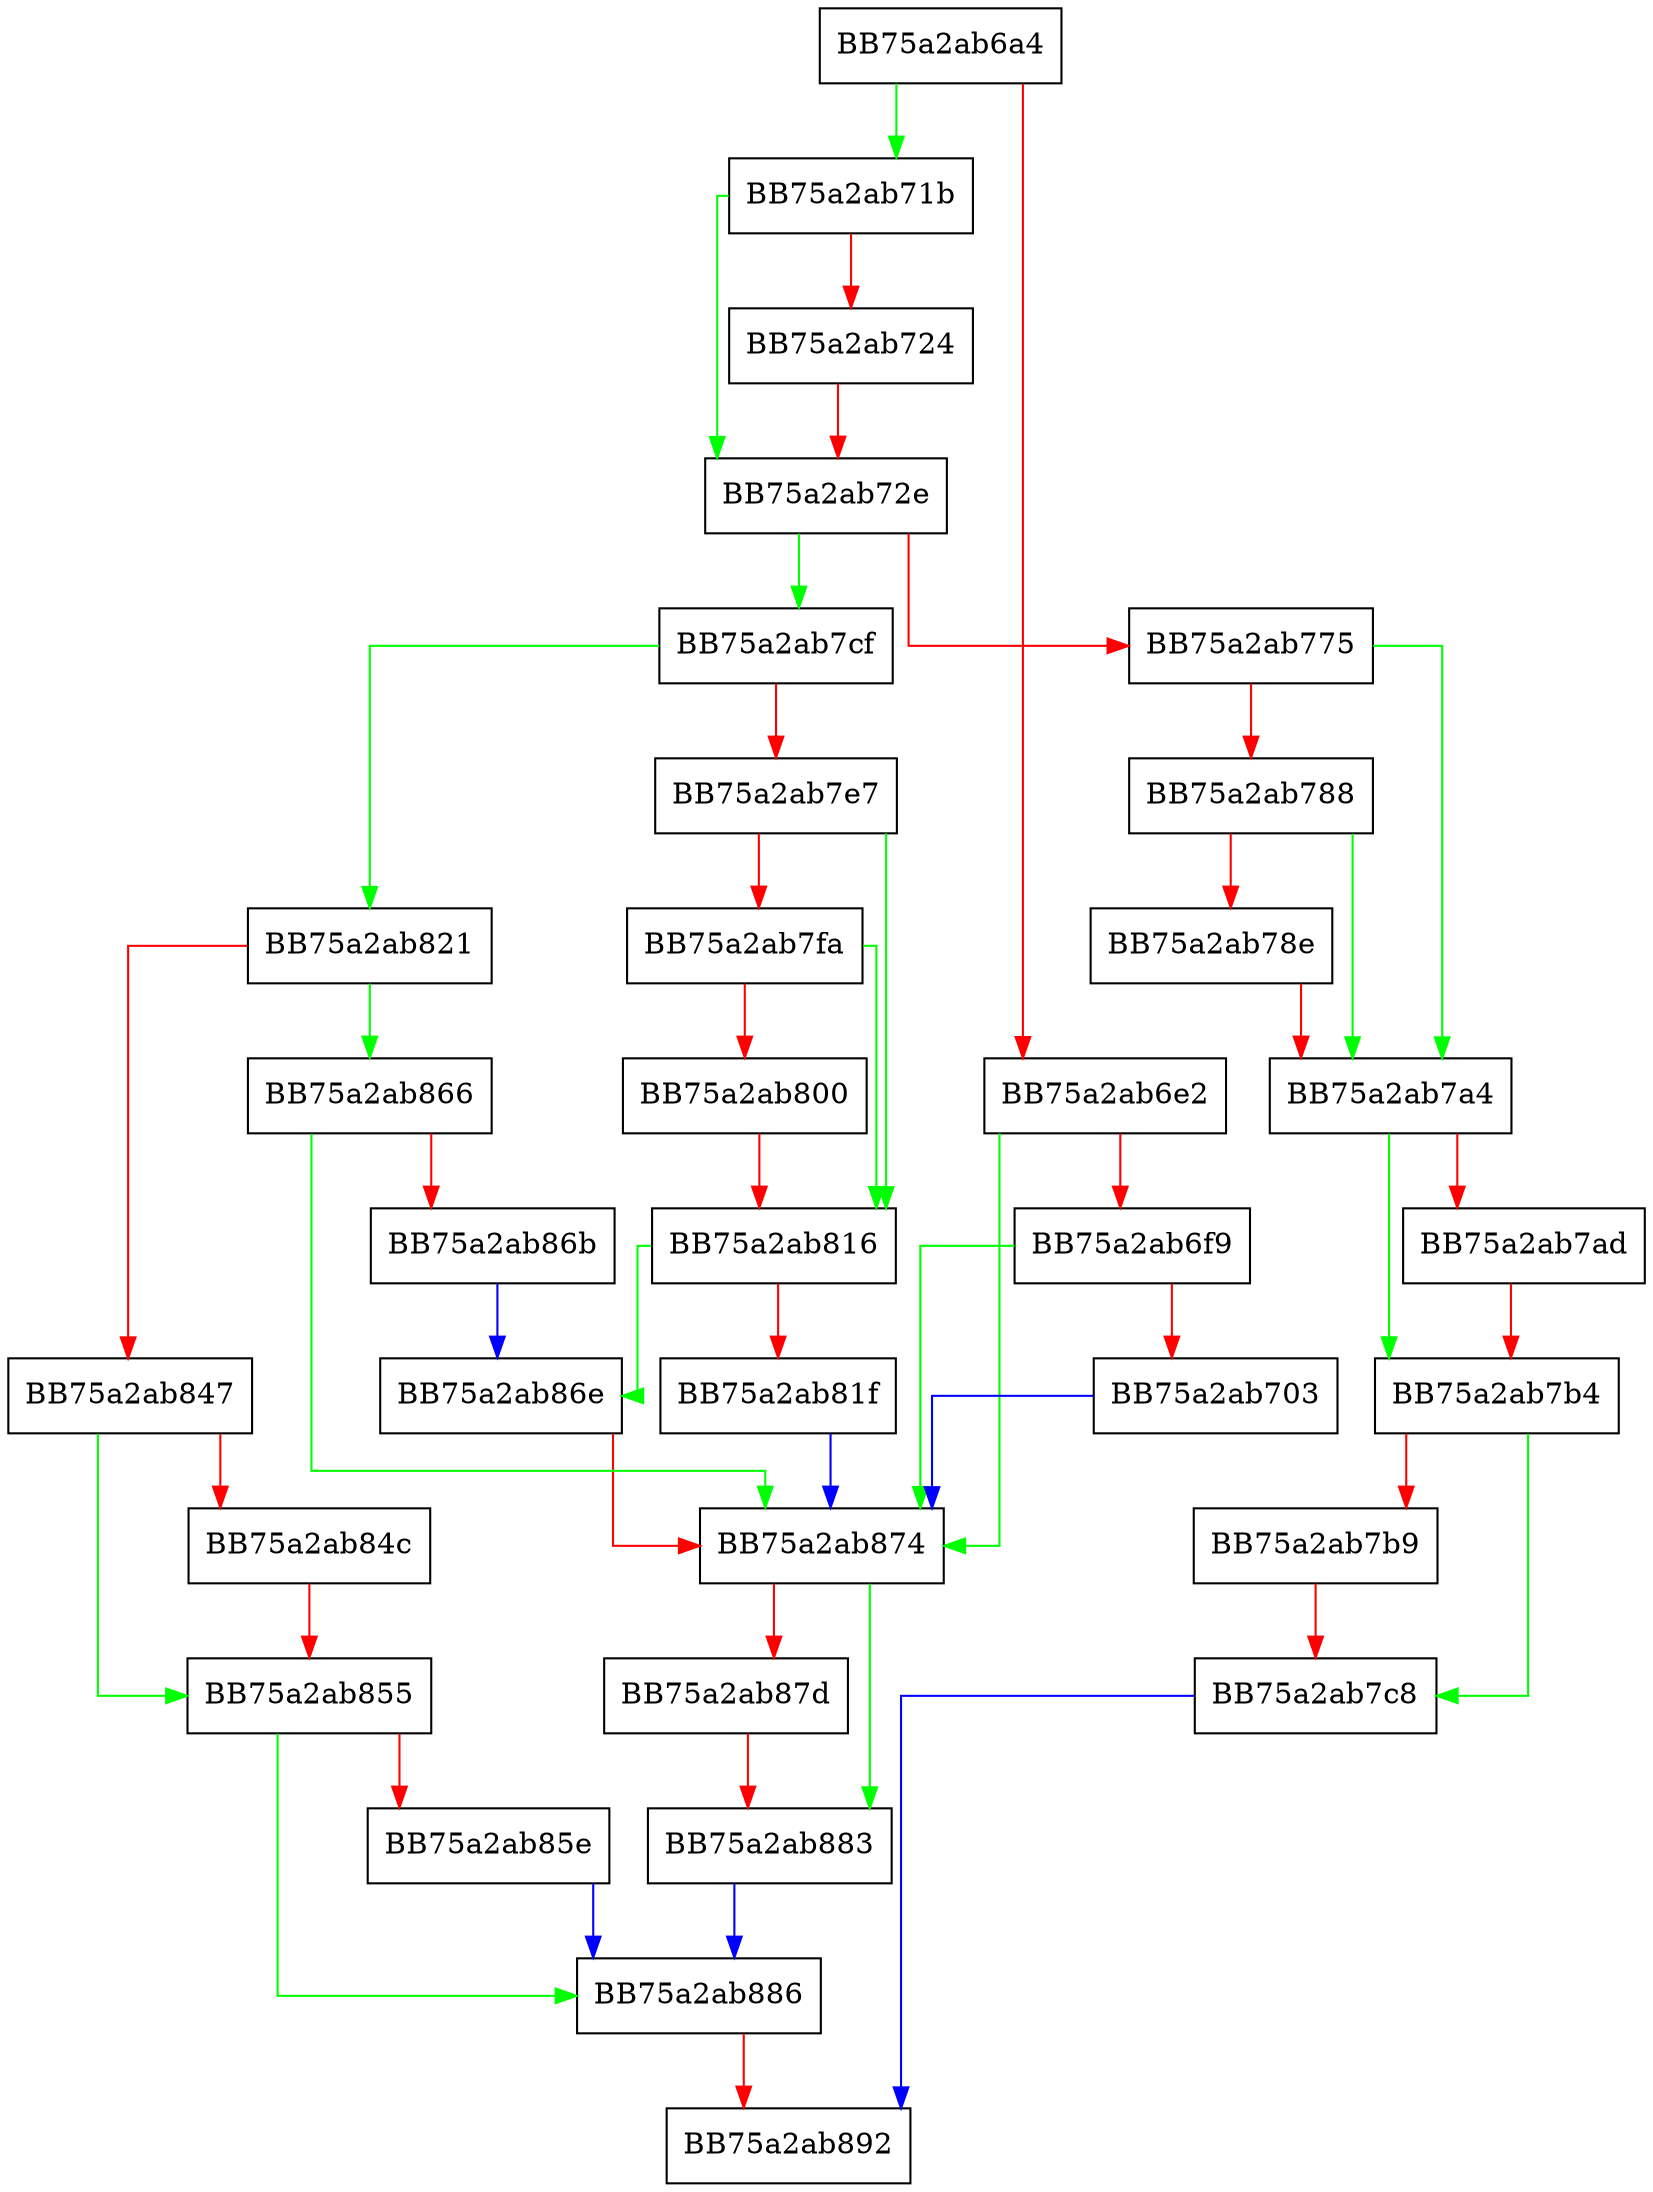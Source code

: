 digraph add_owner_sid {
  node [shape="box"];
  graph [splines=ortho];
  BB75a2ab6a4 -> BB75a2ab71b [color="green"];
  BB75a2ab6a4 -> BB75a2ab6e2 [color="red"];
  BB75a2ab6e2 -> BB75a2ab874 [color="green"];
  BB75a2ab6e2 -> BB75a2ab6f9 [color="red"];
  BB75a2ab6f9 -> BB75a2ab874 [color="green"];
  BB75a2ab6f9 -> BB75a2ab703 [color="red"];
  BB75a2ab703 -> BB75a2ab874 [color="blue"];
  BB75a2ab71b -> BB75a2ab72e [color="green"];
  BB75a2ab71b -> BB75a2ab724 [color="red"];
  BB75a2ab724 -> BB75a2ab72e [color="red"];
  BB75a2ab72e -> BB75a2ab7cf [color="green"];
  BB75a2ab72e -> BB75a2ab775 [color="red"];
  BB75a2ab775 -> BB75a2ab7a4 [color="green"];
  BB75a2ab775 -> BB75a2ab788 [color="red"];
  BB75a2ab788 -> BB75a2ab7a4 [color="green"];
  BB75a2ab788 -> BB75a2ab78e [color="red"];
  BB75a2ab78e -> BB75a2ab7a4 [color="red"];
  BB75a2ab7a4 -> BB75a2ab7b4 [color="green"];
  BB75a2ab7a4 -> BB75a2ab7ad [color="red"];
  BB75a2ab7ad -> BB75a2ab7b4 [color="red"];
  BB75a2ab7b4 -> BB75a2ab7c8 [color="green"];
  BB75a2ab7b4 -> BB75a2ab7b9 [color="red"];
  BB75a2ab7b9 -> BB75a2ab7c8 [color="red"];
  BB75a2ab7c8 -> BB75a2ab892 [color="blue"];
  BB75a2ab7cf -> BB75a2ab821 [color="green"];
  BB75a2ab7cf -> BB75a2ab7e7 [color="red"];
  BB75a2ab7e7 -> BB75a2ab816 [color="green"];
  BB75a2ab7e7 -> BB75a2ab7fa [color="red"];
  BB75a2ab7fa -> BB75a2ab816 [color="green"];
  BB75a2ab7fa -> BB75a2ab800 [color="red"];
  BB75a2ab800 -> BB75a2ab816 [color="red"];
  BB75a2ab816 -> BB75a2ab86e [color="green"];
  BB75a2ab816 -> BB75a2ab81f [color="red"];
  BB75a2ab81f -> BB75a2ab874 [color="blue"];
  BB75a2ab821 -> BB75a2ab866 [color="green"];
  BB75a2ab821 -> BB75a2ab847 [color="red"];
  BB75a2ab847 -> BB75a2ab855 [color="green"];
  BB75a2ab847 -> BB75a2ab84c [color="red"];
  BB75a2ab84c -> BB75a2ab855 [color="red"];
  BB75a2ab855 -> BB75a2ab886 [color="green"];
  BB75a2ab855 -> BB75a2ab85e [color="red"];
  BB75a2ab85e -> BB75a2ab886 [color="blue"];
  BB75a2ab866 -> BB75a2ab874 [color="green"];
  BB75a2ab866 -> BB75a2ab86b [color="red"];
  BB75a2ab86b -> BB75a2ab86e [color="blue"];
  BB75a2ab86e -> BB75a2ab874 [color="red"];
  BB75a2ab874 -> BB75a2ab883 [color="green"];
  BB75a2ab874 -> BB75a2ab87d [color="red"];
  BB75a2ab87d -> BB75a2ab883 [color="red"];
  BB75a2ab883 -> BB75a2ab886 [color="blue"];
  BB75a2ab886 -> BB75a2ab892 [color="red"];
}